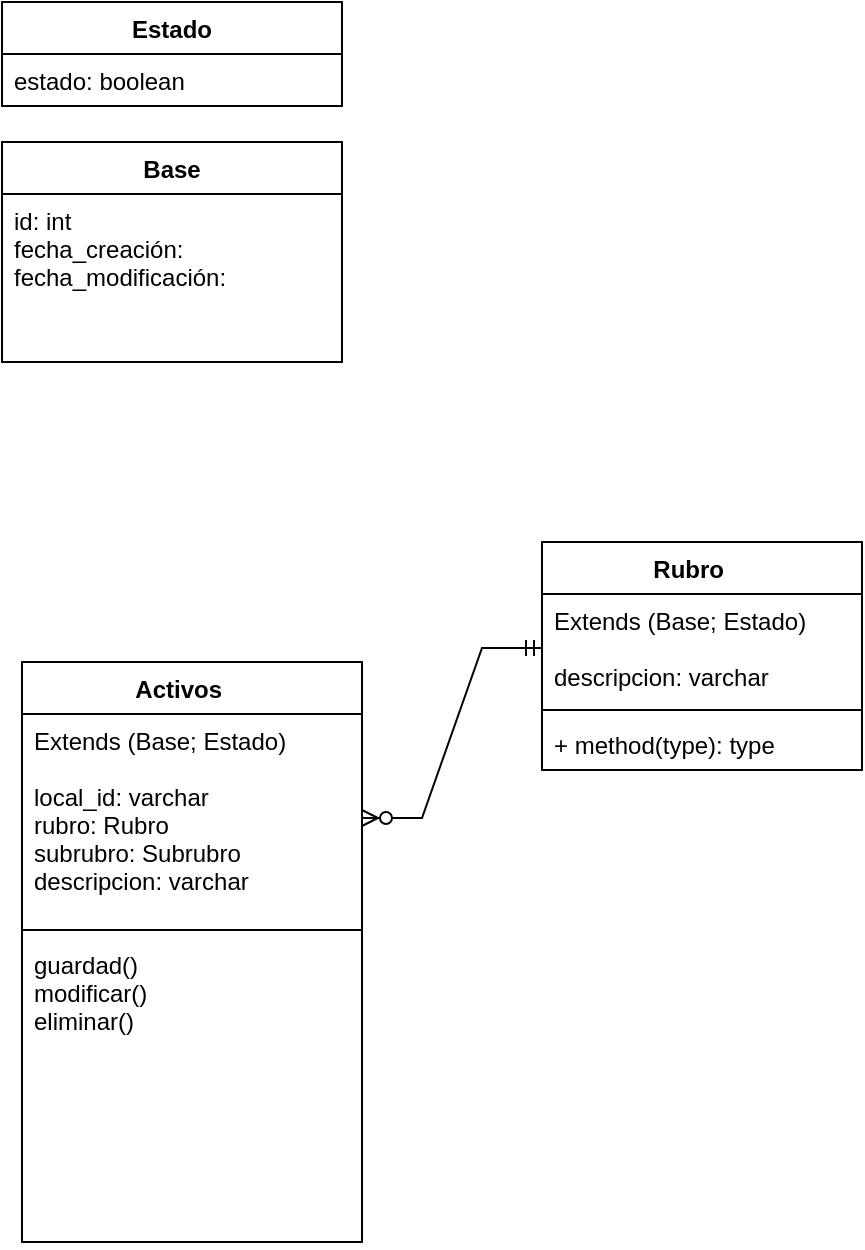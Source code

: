 <mxfile version="17.2.4" type="github">
  <diagram id="C5RBs43oDa-KdzZeNtuy" name="Page-1">
    <mxGraphModel dx="868" dy="1627" grid="1" gridSize="10" guides="1" tooltips="1" connect="1" arrows="1" fold="1" page="1" pageScale="1" pageWidth="827" pageHeight="1169" math="0" shadow="0">
      <root>
        <mxCell id="WIyWlLk6GJQsqaUBKTNV-0" />
        <mxCell id="WIyWlLk6GJQsqaUBKTNV-1" parent="WIyWlLk6GJQsqaUBKTNV-0" />
        <mxCell id="vShf48twOt-6iqqDi5BF-1" value="Activos    " style="swimlane;fontStyle=1;align=center;verticalAlign=top;childLayout=stackLayout;horizontal=1;startSize=26;horizontalStack=0;resizeParent=1;resizeParentMax=0;resizeLast=0;collapsible=1;marginBottom=0;" vertex="1" parent="WIyWlLk6GJQsqaUBKTNV-1">
          <mxGeometry x="40" y="30" width="170" height="290" as="geometry">
            <mxRectangle x="40" y="30" width="90" height="26" as="alternateBounds" />
          </mxGeometry>
        </mxCell>
        <mxCell id="vShf48twOt-6iqqDi5BF-2" value="Extends (Base; Estado)&#xa;&#xa;local_id: varchar&#xa;rubro: Rubro&#xa;subrubro: Subrubro&#xa;descripcion: varchar" style="text;strokeColor=none;fillColor=none;align=left;verticalAlign=top;spacingLeft=4;spacingRight=4;overflow=hidden;rotatable=0;points=[[0,0.5],[1,0.5]];portConstraint=eastwest;" vertex="1" parent="vShf48twOt-6iqqDi5BF-1">
          <mxGeometry y="26" width="170" height="104" as="geometry" />
        </mxCell>
        <mxCell id="vShf48twOt-6iqqDi5BF-3" value="" style="line;strokeWidth=1;fillColor=none;align=left;verticalAlign=middle;spacingTop=-1;spacingLeft=3;spacingRight=3;rotatable=0;labelPosition=right;points=[];portConstraint=eastwest;" vertex="1" parent="vShf48twOt-6iqqDi5BF-1">
          <mxGeometry y="130" width="170" height="8" as="geometry" />
        </mxCell>
        <mxCell id="vShf48twOt-6iqqDi5BF-4" value="guardad()&#xa;modificar()&#xa;eliminar()" style="text;strokeColor=none;fillColor=none;align=left;verticalAlign=top;spacingLeft=4;spacingRight=4;overflow=hidden;rotatable=0;points=[[0,0.5],[1,0.5]];portConstraint=eastwest;" vertex="1" parent="vShf48twOt-6iqqDi5BF-1">
          <mxGeometry y="138" width="170" height="152" as="geometry" />
        </mxCell>
        <mxCell id="vShf48twOt-6iqqDi5BF-5" value="Rubro    " style="swimlane;fontStyle=1;align=center;verticalAlign=top;childLayout=stackLayout;horizontal=1;startSize=26;horizontalStack=0;resizeParent=1;resizeParentMax=0;resizeLast=0;collapsible=1;marginBottom=0;" vertex="1" parent="WIyWlLk6GJQsqaUBKTNV-1">
          <mxGeometry x="300" y="-30" width="160" height="114" as="geometry" />
        </mxCell>
        <mxCell id="vShf48twOt-6iqqDi5BF-6" value="Extends (Base; Estado)&#xa;&#xa;descripcion: varchar&#xa;" style="text;strokeColor=none;fillColor=none;align=left;verticalAlign=top;spacingLeft=4;spacingRight=4;overflow=hidden;rotatable=0;points=[[0,0.5],[1,0.5]];portConstraint=eastwest;" vertex="1" parent="vShf48twOt-6iqqDi5BF-5">
          <mxGeometry y="26" width="160" height="54" as="geometry" />
        </mxCell>
        <mxCell id="vShf48twOt-6iqqDi5BF-7" value="" style="line;strokeWidth=1;fillColor=none;align=left;verticalAlign=middle;spacingTop=-1;spacingLeft=3;spacingRight=3;rotatable=0;labelPosition=right;points=[];portConstraint=eastwest;" vertex="1" parent="vShf48twOt-6iqqDi5BF-5">
          <mxGeometry y="80" width="160" height="8" as="geometry" />
        </mxCell>
        <mxCell id="vShf48twOt-6iqqDi5BF-8" value="+ method(type): type" style="text;strokeColor=none;fillColor=none;align=left;verticalAlign=top;spacingLeft=4;spacingRight=4;overflow=hidden;rotatable=0;points=[[0,0.5],[1,0.5]];portConstraint=eastwest;" vertex="1" parent="vShf48twOt-6iqqDi5BF-5">
          <mxGeometry y="88" width="160" height="26" as="geometry" />
        </mxCell>
        <mxCell id="vShf48twOt-6iqqDi5BF-18" value="Base" style="swimlane;fontStyle=1;align=center;verticalAlign=top;childLayout=stackLayout;horizontal=1;startSize=26;horizontalStack=0;resizeParent=1;resizeParentMax=0;resizeLast=0;collapsible=1;marginBottom=0;" vertex="1" parent="WIyWlLk6GJQsqaUBKTNV-1">
          <mxGeometry x="30" y="-230" width="170" height="110" as="geometry" />
        </mxCell>
        <mxCell id="vShf48twOt-6iqqDi5BF-19" value="id: int&#xa;fecha_creación:&#xa;fecha_modificación:" style="text;strokeColor=none;fillColor=none;align=left;verticalAlign=top;spacingLeft=4;spacingRight=4;overflow=hidden;rotatable=0;points=[[0,0.5],[1,0.5]];portConstraint=eastwest;" vertex="1" parent="vShf48twOt-6iqqDi5BF-18">
          <mxGeometry y="26" width="170" height="84" as="geometry" />
        </mxCell>
        <mxCell id="vShf48twOt-6iqqDi5BF-24" value="" style="edgeStyle=entityRelationEdgeStyle;fontSize=12;html=1;endArrow=ERzeroToMany;startArrow=ERmandOne;rounded=0;exitX=0;exitY=0.5;exitDx=0;exitDy=0;entryX=1;entryY=0.5;entryDx=0;entryDy=0;" edge="1" parent="WIyWlLk6GJQsqaUBKTNV-1" source="vShf48twOt-6iqqDi5BF-6" target="vShf48twOt-6iqqDi5BF-2">
          <mxGeometry width="100" height="100" relative="1" as="geometry">
            <mxPoint x="270" y="60" as="sourcePoint" />
            <mxPoint x="370" y="-40" as="targetPoint" />
          </mxGeometry>
        </mxCell>
        <mxCell id="vShf48twOt-6iqqDi5BF-37" value="Estado" style="swimlane;fontStyle=1;align=center;verticalAlign=top;childLayout=stackLayout;horizontal=1;startSize=26;horizontalStack=0;resizeParent=1;resizeParentMax=0;resizeLast=0;collapsible=1;marginBottom=0;" vertex="1" parent="WIyWlLk6GJQsqaUBKTNV-1">
          <mxGeometry x="30" y="-300" width="170" height="52" as="geometry" />
        </mxCell>
        <mxCell id="vShf48twOt-6iqqDi5BF-38" value="estado: boolean" style="text;strokeColor=none;fillColor=none;align=left;verticalAlign=top;spacingLeft=4;spacingRight=4;overflow=hidden;rotatable=0;points=[[0,0.5],[1,0.5]];portConstraint=eastwest;" vertex="1" parent="vShf48twOt-6iqqDi5BF-37">
          <mxGeometry y="26" width="170" height="26" as="geometry" />
        </mxCell>
      </root>
    </mxGraphModel>
  </diagram>
</mxfile>
